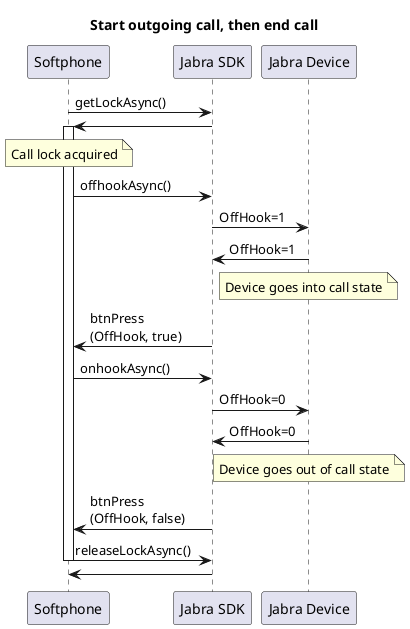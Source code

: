 # Can be rendered using PlantUML extension in VS Code

@startuml
    title Start outgoing call, then end call
    participant "Softphone" as phone
    participant "Jabra SDK" as sdk
    participant "Jabra Device" as device
    phone->sdk: getLockAsync()
    sdk->phone:
    Activate phone
    note over phone: Call lock acquired
    phone->sdk: offhookAsync()
    sdk->device: OffHook=1
    device->sdk: OffHook=1
    note over device: Device goes into call state
    sdk->phone: btnPress\n(OffHook, true)
    phone->sdk: onhookAsync()
    sdk->device: OffHook=0
    device->sdk: OffHook=0
    note over device: Device goes out of call state
    sdk->phone: btnPress\n(OffHook, false)
    phone->sdk: releaseLockAsync()
    Deactivate phone
    sdk->phone:
@enduml

@startuml
    title Incoming call accepted on device, then ended on device
    participant "Softphone" as phone
    participant "Jabra SDK" as sdk
    participant "Jabra Device" as device
    Actor User as user
    -> phone: Incoming call
    phone->sdk: getLockAsync()
    sdk->phone:
    Activate phone
    note over phone: Call lock acquired
    phone->sdk: ringAsync()
    sdk->device: Ring=1
    note over device: Device starts ringer
    user->device: Press accept call button
    device->sdk: OffHook=1
    sdk->phone: btnPress\n(OffHook, true)
    phone->sdk: offhookAsync()
    sdk->device: OffHook=1
    phone->sdk: unringAsync()
    sdk->device: Ring=0
    note over device: Device stops ringer\nand goes into call state
    ...
    user->device: Press end call button
    device->sdk: OffHook=0
    sdk->phone: btnPress\n(OffHook, false)
    phone->sdk: onhookAsync()
    sdk->device: OffHook=0
    note over device: Device leaves call state
    phone->sdk: releaseLockAsync()
    Deactivate phone
    sdk->phone:
@enduml

@startuml
    title Incoming call rejected on device
    participant "Softphone" as phone
    participant "Jabra SDK" as sdk
    participant "Jabra Device" as device
    Actor User as user
    -> phone: Incoming call
	phone -> sdk: getLockAsync()
	sdk -> phone:
	Activate phone
    Note over phone: Call lock acquired
    phone -> sdk: ringAsync()
    sdk -> device: Ring=1
    Note over device: Ringer starts
    user -> device: Reject call by double-pressing\nthe multi-function button
    device -> sdk: HID: Reject Call
    sdk -> phone: btnPress\n(RejectCall, true)
    phone -> sdk: unringAsync()
    sdk -> device: Ring=0
    Note over device: Ringer stops
	phone -> sdk: releaseLockAsync()
	sdk -> phone:
	Deactivate sdk
@enduml

@startuml
    title Mute and unmute call by user
    participant "Softphone" as phone
    participant "Jabra SDK" as sdk
    participant "Jabra Device" as device
    Actor User as user
    phone->sdk: getLockAsync()
    sdk->phone:
    Activate phone
    Note over phone: Call lock acquired
    phone->sdk: offhookAsync()
    sdk->device: OffHook=1
    note over device: Device is in call state
    ...
    user -> device: Press mute button
    device->sdk: Mute
    sdk->phone: btnPress\n(Mute)
    phone->sdk: muteAsync()
    sdk->device: Mute
    note over device: Device mutes
    ...
    user -> device: Press mute button
    device->sdk: Mute
    sdk->phone: btnPress\n(Mute)
    phone->sdk: unmuteAsync()
    sdk->device:
    note over device: Device unmutes
    ...
    phone->sdk: onhookAsync()
    sdk->device: OffHook=0
    note over device: Device no longer in call state
    phone->sdk: releaseLockAsync()
    Deactivate phone
    sdk->phone:
@enduml

@startuml
    title Hold and resume by user
    participant "Softphone" as phone
    participant "Jabra SDK" as sdk
    participant "Jabra Device" as device
    Actor User as user
    phone->sdk: getLockAsync()
    sdk->phone:
    Activate phone
    Note over phone: Call lock acquired
    phone->sdk: offhookAsync()
    sdk->device: OffHook=1
    note over device: Device is in call state
    ...
    user->device: Flash button
    device->sdk: Flash
    sdk->phone: btnPress\n(Flash)
    phone->sdk: holdAsync()
    sdk->device: Hold=1
    phone->sdk: onhookAsync()
    sdk->device: OffHook=0
    note over device: Device enters held state
    ...
    user->device: Flash button
    device->sdk: Flash
    sdk->phone: btnPress\n(Flash)
    phone->sdk: offhookAsync()
    sdk->device: OffHook=1
    phone->sdk: resumeAsync()
    sdk->device: Hold=0
    note over device: Device leaves held state\nand resumes call
    phone->sdk: onhookAsync()
    sdk->device:
    note over device: Device leaves call state
    phone->sdk: releaseLockAsync()
    Deactivate phone
    sdk->phone:
@enduml